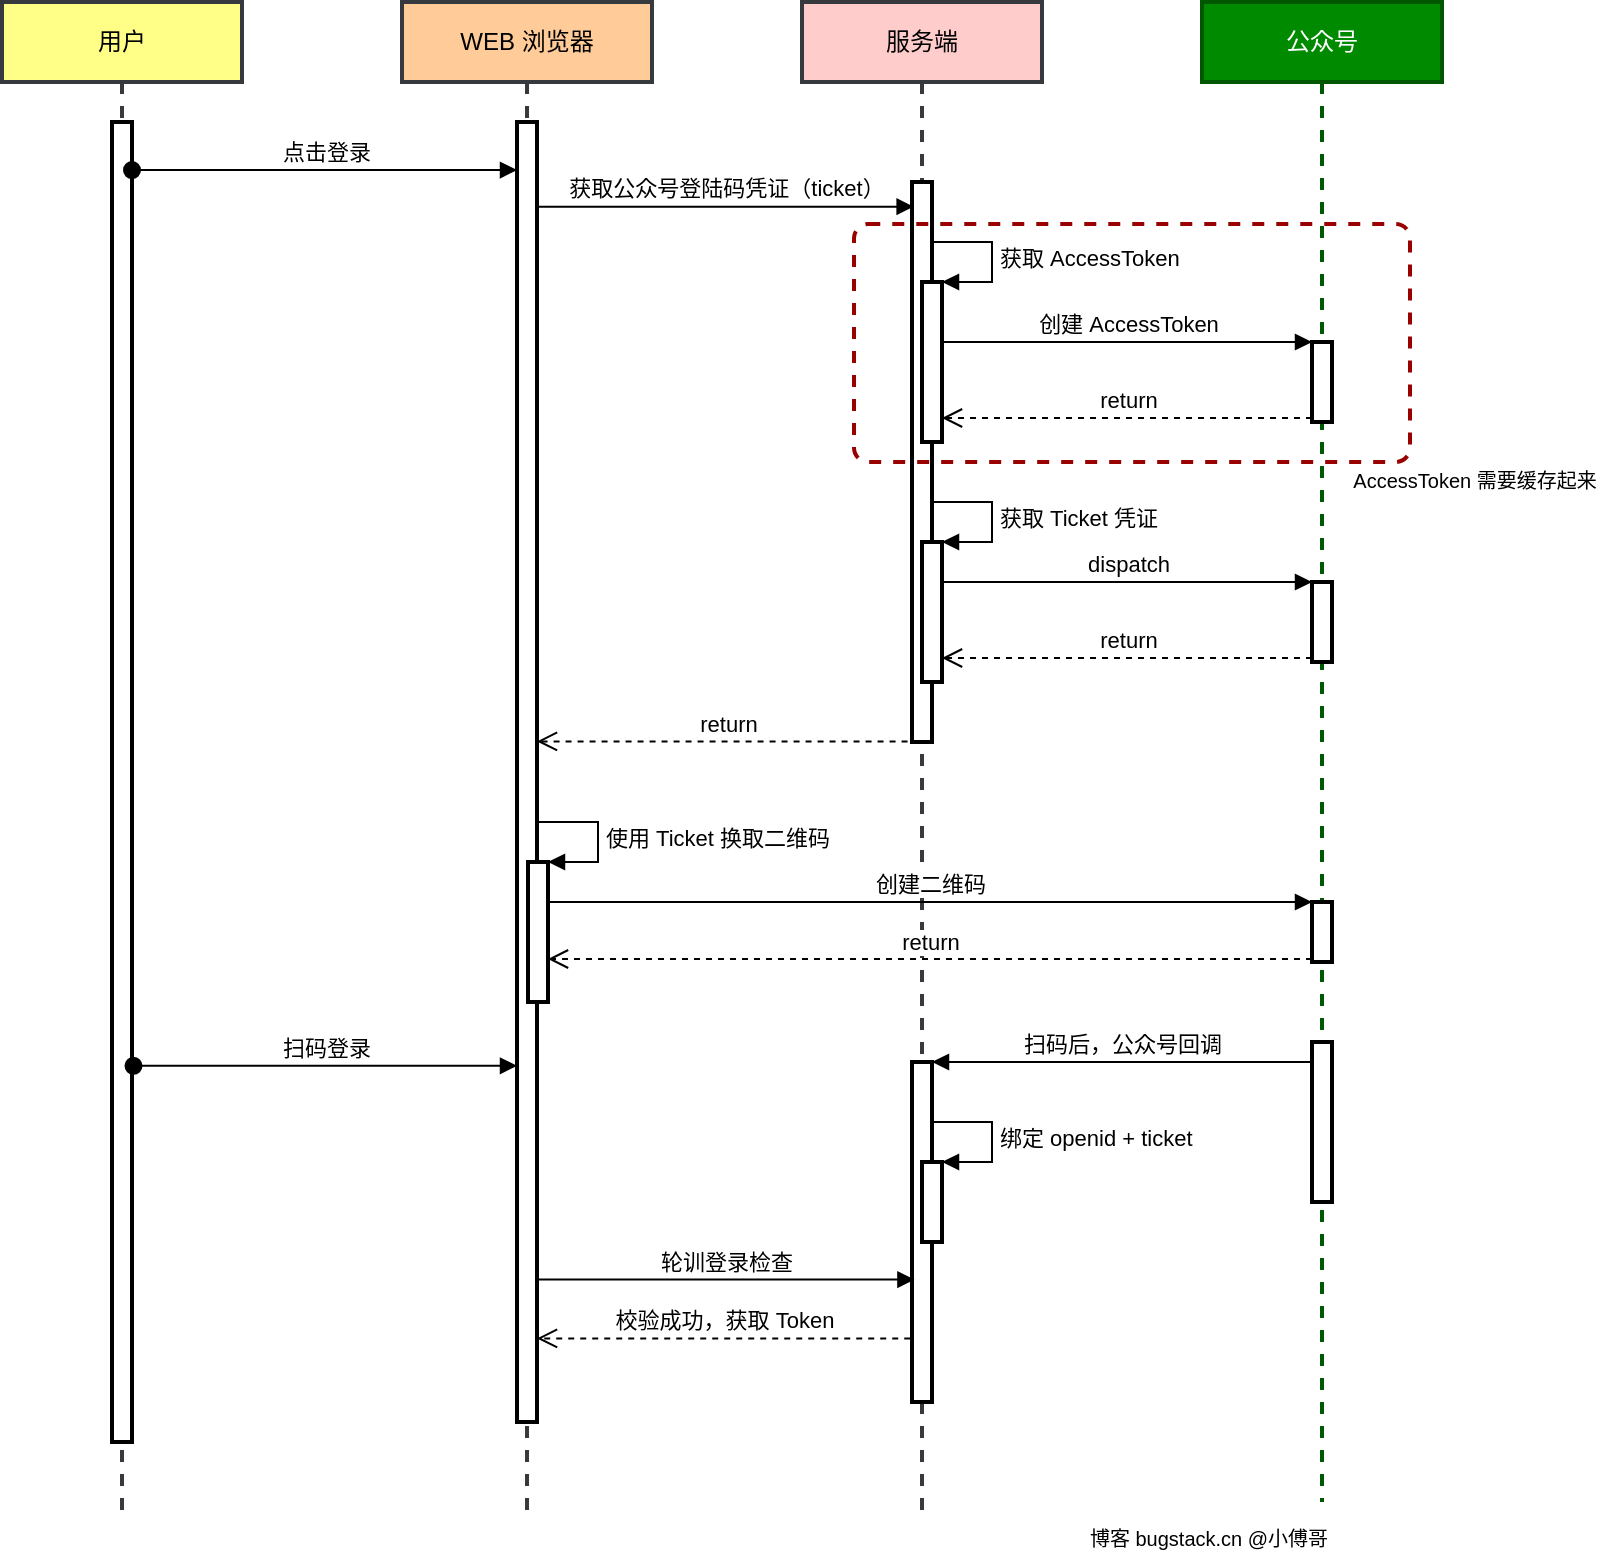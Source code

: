 <mxfile version="20.2.8" type="device"><diagram id="T_t0ai2EREs5mwiUVAG_" name="第 1 页"><mxGraphModel dx="1130" dy="703" grid="0" gridSize="10" guides="1" tooltips="1" connect="1" arrows="1" fold="1" page="1" pageScale="1" pageWidth="900" pageHeight="1600" math="0" shadow="0"><root><mxCell id="0"/><mxCell id="1" parent="0"/><mxCell id="Howraqkrh4ezIOqAPKqB-16" value="WEB 浏览器" style="shape=umlLifeline;perimeter=lifelinePerimeter;whiteSpace=wrap;html=1;container=1;collapsible=0;recursiveResize=0;outlineConnect=0;strokeWidth=2;fillColor=#ffcc99;strokeColor=#36393d;" vertex="1" parent="1"><mxGeometry x="240" y="160" width="125" height="760" as="geometry"/></mxCell><mxCell id="Howraqkrh4ezIOqAPKqB-19" value="" style="html=1;points=[];perimeter=orthogonalPerimeter;strokeWidth=2;" vertex="1" parent="Howraqkrh4ezIOqAPKqB-16"><mxGeometry x="57.5" y="60" width="10" height="650" as="geometry"/></mxCell><mxCell id="Howraqkrh4ezIOqAPKqB-40" value="" style="html=1;points=[];perimeter=orthogonalPerimeter;strokeWidth=2;" vertex="1" parent="Howraqkrh4ezIOqAPKqB-16"><mxGeometry x="63" y="430" width="10" height="70" as="geometry"/></mxCell><mxCell id="Howraqkrh4ezIOqAPKqB-41" value="使用 Ticket 换取二维码" style="edgeStyle=orthogonalEdgeStyle;html=1;align=left;spacingLeft=2;endArrow=block;rounded=0;entryX=1;entryY=0;" edge="1" target="Howraqkrh4ezIOqAPKqB-40" parent="Howraqkrh4ezIOqAPKqB-16"><mxGeometry relative="1" as="geometry"><mxPoint x="68" y="410" as="sourcePoint"/><Array as="points"><mxPoint x="98" y="410"/></Array></mxGeometry></mxCell><mxCell id="Howraqkrh4ezIOqAPKqB-17" value="服务端" style="shape=umlLifeline;perimeter=lifelinePerimeter;whiteSpace=wrap;html=1;container=1;collapsible=0;recursiveResize=0;outlineConnect=0;strokeWidth=2;fillColor=#ffcccc;strokeColor=#36393d;" vertex="1" parent="1"><mxGeometry x="440" y="160" width="120" height="760" as="geometry"/></mxCell><mxCell id="Howraqkrh4ezIOqAPKqB-20" value="" style="html=1;points=[];perimeter=orthogonalPerimeter;strokeWidth=2;" vertex="1" parent="Howraqkrh4ezIOqAPKqB-17"><mxGeometry x="55" y="90" width="10" height="280" as="geometry"/></mxCell><mxCell id="Howraqkrh4ezIOqAPKqB-22" value="" style="html=1;points=[];perimeter=orthogonalPerimeter;strokeWidth=2;" vertex="1" parent="Howraqkrh4ezIOqAPKqB-17"><mxGeometry x="60" y="140" width="10" height="80" as="geometry"/></mxCell><mxCell id="Howraqkrh4ezIOqAPKqB-23" value="获取 AccessToken" style="edgeStyle=orthogonalEdgeStyle;html=1;align=left;spacingLeft=2;endArrow=block;rounded=0;entryX=1;entryY=0;" edge="1" target="Howraqkrh4ezIOqAPKqB-22" parent="Howraqkrh4ezIOqAPKqB-17"><mxGeometry relative="1" as="geometry"><mxPoint x="65" y="120" as="sourcePoint"/><Array as="points"><mxPoint x="95" y="120"/></Array></mxGeometry></mxCell><mxCell id="Howraqkrh4ezIOqAPKqB-34" value="" style="html=1;points=[];perimeter=orthogonalPerimeter;strokeWidth=2;" vertex="1" parent="Howraqkrh4ezIOqAPKqB-17"><mxGeometry x="60" y="270" width="10" height="70" as="geometry"/></mxCell><mxCell id="Howraqkrh4ezIOqAPKqB-35" value="获取 Ticket 凭证" style="edgeStyle=orthogonalEdgeStyle;html=1;align=left;spacingLeft=2;endArrow=block;rounded=0;entryX=1;entryY=0;" edge="1" target="Howraqkrh4ezIOqAPKqB-34" parent="Howraqkrh4ezIOqAPKqB-17"><mxGeometry relative="1" as="geometry"><mxPoint x="65" y="250" as="sourcePoint"/><Array as="points"><mxPoint x="95" y="250"/></Array></mxGeometry></mxCell><mxCell id="Howraqkrh4ezIOqAPKqB-49" value="" style="html=1;points=[];perimeter=orthogonalPerimeter;strokeWidth=2;" vertex="1" parent="Howraqkrh4ezIOqAPKqB-17"><mxGeometry x="55" y="530" width="10" height="170" as="geometry"/></mxCell><mxCell id="Howraqkrh4ezIOqAPKqB-57" value="" style="html=1;points=[];perimeter=orthogonalPerimeter;strokeWidth=2;" vertex="1" parent="Howraqkrh4ezIOqAPKqB-17"><mxGeometry x="60" y="580" width="10" height="40" as="geometry"/></mxCell><mxCell id="Howraqkrh4ezIOqAPKqB-58" value="绑定 openid + ticket" style="edgeStyle=orthogonalEdgeStyle;html=1;align=left;spacingLeft=2;endArrow=block;rounded=0;entryX=1;entryY=0;" edge="1" target="Howraqkrh4ezIOqAPKqB-57" parent="Howraqkrh4ezIOqAPKqB-17"><mxGeometry relative="1" as="geometry"><mxPoint x="65" y="560" as="sourcePoint"/><Array as="points"><mxPoint x="95" y="560"/></Array></mxGeometry></mxCell><mxCell id="Howraqkrh4ezIOqAPKqB-18" value="公众号" style="shape=umlLifeline;perimeter=lifelinePerimeter;whiteSpace=wrap;html=1;container=1;collapsible=0;recursiveResize=0;outlineConnect=0;strokeWidth=2;fillColor=#008a00;strokeColor=#005700;fontColor=#ffffff;" vertex="1" parent="1"><mxGeometry x="640" y="160" width="120" height="750" as="geometry"/></mxCell><mxCell id="Howraqkrh4ezIOqAPKqB-29" value="" style="html=1;points=[];perimeter=orthogonalPerimeter;strokeWidth=2;" vertex="1" parent="Howraqkrh4ezIOqAPKqB-18"><mxGeometry x="55" y="170" width="10" height="40" as="geometry"/></mxCell><mxCell id="Howraqkrh4ezIOqAPKqB-36" value="" style="html=1;points=[];perimeter=orthogonalPerimeter;strokeWidth=2;" vertex="1" parent="Howraqkrh4ezIOqAPKqB-18"><mxGeometry x="55" y="290" width="10" height="40" as="geometry"/></mxCell><mxCell id="Howraqkrh4ezIOqAPKqB-42" value="" style="html=1;points=[];perimeter=orthogonalPerimeter;strokeWidth=2;" vertex="1" parent="Howraqkrh4ezIOqAPKqB-18"><mxGeometry x="55" y="450" width="10" height="30" as="geometry"/></mxCell><mxCell id="Howraqkrh4ezIOqAPKqB-52" value="" style="html=1;points=[];perimeter=orthogonalPerimeter;strokeWidth=2;" vertex="1" parent="Howraqkrh4ezIOqAPKqB-18"><mxGeometry x="55" y="520" width="10" height="80" as="geometry"/></mxCell><mxCell id="Howraqkrh4ezIOqAPKqB-21" value="获取公众号登陆码凭证（ticket）" style="html=1;verticalAlign=bottom;endArrow=block;rounded=0;entryX=0.081;entryY=0.044;entryDx=0;entryDy=0;entryPerimeter=0;" edge="1" parent="1" source="Howraqkrh4ezIOqAPKqB-19" target="Howraqkrh4ezIOqAPKqB-20"><mxGeometry width="80" relative="1" as="geometry"><mxPoint x="490" y="400" as="sourcePoint"/><mxPoint x="570" y="400" as="targetPoint"/></mxGeometry></mxCell><mxCell id="Howraqkrh4ezIOqAPKqB-30" value="创建 AccessToken" style="html=1;verticalAlign=bottom;endArrow=block;entryX=0;entryY=0;rounded=0;" edge="1" target="Howraqkrh4ezIOqAPKqB-29" parent="1" source="Howraqkrh4ezIOqAPKqB-22"><mxGeometry relative="1" as="geometry"><mxPoint x="625" y="330" as="sourcePoint"/></mxGeometry></mxCell><mxCell id="Howraqkrh4ezIOqAPKqB-31" value="return" style="html=1;verticalAlign=bottom;endArrow=open;dashed=1;endSize=8;exitX=0;exitY=0.95;rounded=0;" edge="1" source="Howraqkrh4ezIOqAPKqB-29" parent="1" target="Howraqkrh4ezIOqAPKqB-22"><mxGeometry relative="1" as="geometry"><mxPoint x="625" y="406" as="targetPoint"/></mxGeometry></mxCell><mxCell id="Howraqkrh4ezIOqAPKqB-37" value="dispatch" style="html=1;verticalAlign=bottom;endArrow=block;entryX=0;entryY=0;rounded=0;" edge="1" target="Howraqkrh4ezIOqAPKqB-36" parent="1" source="Howraqkrh4ezIOqAPKqB-34"><mxGeometry relative="1" as="geometry"><mxPoint x="625" y="450" as="sourcePoint"/></mxGeometry></mxCell><mxCell id="Howraqkrh4ezIOqAPKqB-38" value="return" style="html=1;verticalAlign=bottom;endArrow=open;dashed=1;endSize=8;exitX=0;exitY=0.95;rounded=0;" edge="1" source="Howraqkrh4ezIOqAPKqB-36" parent="1" target="Howraqkrh4ezIOqAPKqB-34"><mxGeometry relative="1" as="geometry"><mxPoint x="570" y="520" as="targetPoint"/></mxGeometry></mxCell><mxCell id="Howraqkrh4ezIOqAPKqB-39" value="return" style="html=1;verticalAlign=bottom;endArrow=open;dashed=1;endSize=8;rounded=0;exitX=0.378;exitY=0.999;exitDx=0;exitDy=0;exitPerimeter=0;" edge="1" parent="1" source="Howraqkrh4ezIOqAPKqB-20" target="Howraqkrh4ezIOqAPKqB-19"><mxGeometry relative="1" as="geometry"><mxPoint x="420" y="530" as="sourcePoint"/><mxPoint x="500" y="480" as="targetPoint"/></mxGeometry></mxCell><mxCell id="Howraqkrh4ezIOqAPKqB-43" value="创建二维码" style="html=1;verticalAlign=bottom;endArrow=block;entryX=0;entryY=0;rounded=0;" edge="1" target="Howraqkrh4ezIOqAPKqB-42" parent="1" source="Howraqkrh4ezIOqAPKqB-40"><mxGeometry relative="1" as="geometry"><mxPoint x="390" y="620" as="sourcePoint"/></mxGeometry></mxCell><mxCell id="Howraqkrh4ezIOqAPKqB-44" value="return" style="html=1;verticalAlign=bottom;endArrow=open;dashed=1;endSize=8;exitX=0;exitY=0.95;rounded=0;" edge="1" source="Howraqkrh4ezIOqAPKqB-42" parent="1" target="Howraqkrh4ezIOqAPKqB-40"><mxGeometry relative="1" as="geometry"><mxPoint x="625" y="686" as="targetPoint"/></mxGeometry></mxCell><mxCell id="Howraqkrh4ezIOqAPKqB-45" value="用户" style="shape=umlLifeline;perimeter=lifelinePerimeter;whiteSpace=wrap;html=1;container=1;collapsible=0;recursiveResize=0;outlineConnect=0;strokeWidth=2;fillColor=#ffff88;strokeColor=#36393d;" vertex="1" parent="1"><mxGeometry x="40" y="160" width="120" height="760" as="geometry"/></mxCell><mxCell id="Howraqkrh4ezIOqAPKqB-46" value="" style="html=1;points=[];perimeter=orthogonalPerimeter;strokeWidth=2;" vertex="1" parent="Howraqkrh4ezIOqAPKqB-45"><mxGeometry x="55" y="60" width="10" height="660" as="geometry"/></mxCell><mxCell id="Howraqkrh4ezIOqAPKqB-47" value="点击登录" style="html=1;verticalAlign=bottom;startArrow=oval;startFill=1;endArrow=block;startSize=8;rounded=0;entryX=0;entryY=0.037;entryDx=0;entryDy=0;entryPerimeter=0;" edge="1" parent="1" source="Howraqkrh4ezIOqAPKqB-46" target="Howraqkrh4ezIOqAPKqB-19"><mxGeometry width="60" relative="1" as="geometry"><mxPoint x="380" y="240" as="sourcePoint"/><mxPoint x="440" y="240" as="targetPoint"/></mxGeometry></mxCell><mxCell id="Howraqkrh4ezIOqAPKqB-48" value="扫码登录" style="html=1;verticalAlign=bottom;startArrow=oval;startFill=1;endArrow=block;startSize=8;rounded=0;exitX=1.075;exitY=0.715;exitDx=0;exitDy=0;exitPerimeter=0;" edge="1" parent="1" source="Howraqkrh4ezIOqAPKqB-46" target="Howraqkrh4ezIOqAPKqB-19"><mxGeometry width="60" relative="1" as="geometry"><mxPoint x="380" y="630" as="sourcePoint"/><mxPoint x="440" y="630" as="targetPoint"/></mxGeometry></mxCell><mxCell id="Howraqkrh4ezIOqAPKqB-50" value="扫码后，公众号回调" style="html=1;verticalAlign=bottom;endArrow=block;entryX=1;entryY=0;rounded=0;" edge="1" target="Howraqkrh4ezIOqAPKqB-49" parent="1" source="Howraqkrh4ezIOqAPKqB-52"><mxGeometry relative="1" as="geometry"><mxPoint x="620" y="710" as="sourcePoint"/></mxGeometry></mxCell><mxCell id="Howraqkrh4ezIOqAPKqB-59" value="轮训登录检查" style="html=1;verticalAlign=bottom;endArrow=block;rounded=0;entryX=0.121;entryY=0.64;entryDx=0;entryDy=0;entryPerimeter=0;" edge="1" parent="1" source="Howraqkrh4ezIOqAPKqB-19" target="Howraqkrh4ezIOqAPKqB-49"><mxGeometry width="80" relative="1" as="geometry"><mxPoint x="500" y="760" as="sourcePoint"/><mxPoint x="580" y="760" as="targetPoint"/></mxGeometry></mxCell><mxCell id="Howraqkrh4ezIOqAPKqB-60" value="校验成功，获取 Token" style="html=1;verticalAlign=bottom;endArrow=open;dashed=1;endSize=8;rounded=0;exitX=-0.089;exitY=0.813;exitDx=0;exitDy=0;exitPerimeter=0;" edge="1" parent="1" source="Howraqkrh4ezIOqAPKqB-49" target="Howraqkrh4ezIOqAPKqB-19"><mxGeometry relative="1" as="geometry"><mxPoint x="580" y="760" as="sourcePoint"/><mxPoint x="500" y="760" as="targetPoint"/></mxGeometry></mxCell><mxCell id="Howraqkrh4ezIOqAPKqB-61" value="&lt;font style=&quot;font-size: 10px;&quot;&gt;博客 bugstack.cn @小傅哥&lt;/font&gt;" style="text;html=1;align=center;verticalAlign=middle;resizable=0;points=[];autosize=1;strokeColor=none;fillColor=none;" vertex="1" parent="1"><mxGeometry x="574" y="915" width="137" height="26" as="geometry"/></mxCell><mxCell id="Howraqkrh4ezIOqAPKqB-62" value="" style="rounded=1;whiteSpace=wrap;html=1;strokeWidth=2;fontSize=10;fillColor=none;dashed=1;arcSize=6;strokeColor=#990000;" vertex="1" parent="1"><mxGeometry x="466" y="271" width="278" height="119" as="geometry"/></mxCell><mxCell id="Howraqkrh4ezIOqAPKqB-63" value="AccessToken 需要缓存起来" style="text;html=1;align=center;verticalAlign=middle;resizable=0;points=[];autosize=1;strokeColor=none;fillColor=none;fontSize=10;" vertex="1" parent="1"><mxGeometry x="706" y="387" width="140" height="24" as="geometry"/></mxCell></root></mxGraphModel></diagram></mxfile>